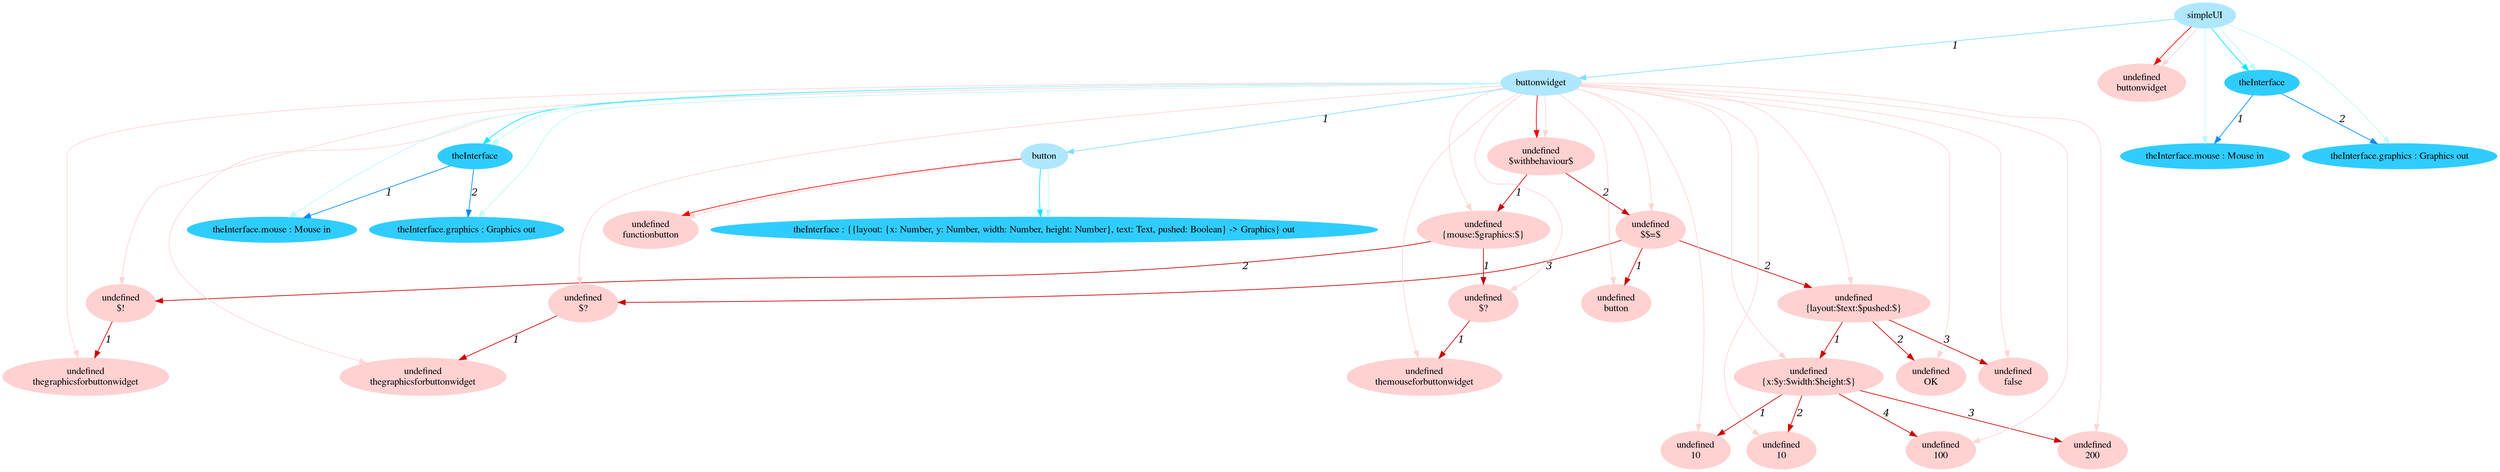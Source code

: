 digraph g{node_16127 [shape="ellipse", style="filled", color="#ffd1d1", fontname="Times", label="undefined
functionbutton" ]
node_16140 [shape="ellipse", style="filled", color="#ffd1d1", fontname="Times", label="undefined
$withbehaviour$" ]
node_16142 [shape="ellipse", style="filled", color="#ffd1d1", fontname="Times", label="undefined
{mouse:$graphics:$}" ]
node_16144 [shape="ellipse", style="filled", color="#ffd1d1", fontname="Times", label="undefined
$?" ]
node_16146 [shape="ellipse", style="filled", color="#ffd1d1", fontname="Times", label="undefined
themouseforbuttonwidget" ]
node_16149 [shape="ellipse", style="filled", color="#ffd1d1", fontname="Times", label="undefined
$!" ]
node_16151 [shape="ellipse", style="filled", color="#ffd1d1", fontname="Times", label="undefined
thegraphicsforbuttonwidget" ]
node_16156 [shape="ellipse", style="filled", color="#ffd1d1", fontname="Times", label="undefined
$$=$" ]
node_16158 [shape="ellipse", style="filled", color="#ffd1d1", fontname="Times", label="undefined
button" ]
node_16160 [shape="ellipse", style="filled", color="#ffd1d1", fontname="Times", label="undefined
{layout:$text:$pushed:$}" ]
node_16162 [shape="ellipse", style="filled", color="#ffd1d1", fontname="Times", label="undefined
{x:$y:$width:$height:$}" ]
node_16164 [shape="ellipse", style="filled", color="#ffd1d1", fontname="Times", label="undefined
10" ]
node_16166 [shape="ellipse", style="filled", color="#ffd1d1", fontname="Times", label="undefined
10" ]
node_16168 [shape="ellipse", style="filled", color="#ffd1d1", fontname="Times", label="undefined
200" ]
node_16170 [shape="ellipse", style="filled", color="#ffd1d1", fontname="Times", label="undefined
100" ]
node_16176 [shape="ellipse", style="filled", color="#ffd1d1", fontname="Times", label="undefined
OK" ]
node_16178 [shape="ellipse", style="filled", color="#ffd1d1", fontname="Times", label="undefined
false" ]
node_16183 [shape="ellipse", style="filled", color="#ffd1d1", fontname="Times", label="undefined
$?" ]
node_16185 [shape="ellipse", style="filled", color="#ffd1d1", fontname="Times", label="undefined
thegraphicsforbuttonwidget" ]
node_16204 [shape="ellipse", style="filled", color="#ffd1d1", fontname="Times", label="undefined
buttonwidget" ]
node_16121 [shape="ellipse", style="filled", color="#afe7ff", fontname="Times", label="simpleUI" ]
node_16122 [shape="ellipse", style="filled", color="#afe7ff", fontname="Times", label="buttonwidget" ]
node_16123 [shape="ellipse", style="filled", color="#afe7ff", fontname="Times", label="button" ]
node_16124 [shape="ellipse", style="filled", color="#2fcdff", fontname="Times", label="theInterface : {{layout: {x: Number, y: Number, width: Number, height: Number}, text: Text, pushed: Boolean} -> Graphics} out" ]
node_16131 [shape="ellipse", style="filled", color="#2fcdff", fontname="Times", label="theInterface" ]
node_16132 [shape="ellipse", style="filled", color="#2fcdff", fontname="Times", label="theInterface.mouse : Mouse in" ]
node_16134 [shape="ellipse", style="filled", color="#2fcdff", fontname="Times", label="theInterface.graphics : Graphics out" ]
node_16195 [shape="ellipse", style="filled", color="#2fcdff", fontname="Times", label="theInterface" ]
node_16196 [shape="ellipse", style="filled", color="#2fcdff", fontname="Times", label="theInterface.mouse : Mouse in" ]
node_16198 [shape="ellipse", style="filled", color="#2fcdff", fontname="Times", label="theInterface.graphics : Graphics out" ]
node_16144 -> node_16146 [dir=forward, arrowHead=normal, fontname="Times-Italic", arrowsize=1, color="#d00000", label="1",  headlabel="", taillabel="" ]
node_16149 -> node_16151 [dir=forward, arrowHead=normal, fontname="Times-Italic", arrowsize=1, color="#d00000", label="1",  headlabel="", taillabel="" ]
node_16142 -> node_16144 [dir=forward, arrowHead=normal, fontname="Times-Italic", arrowsize=1, color="#d00000", label="1",  headlabel="", taillabel="" ]
node_16142 -> node_16149 [dir=forward, arrowHead=normal, fontname="Times-Italic", arrowsize=1, color="#d00000", label="2",  headlabel="", taillabel="" ]
node_16162 -> node_16164 [dir=forward, arrowHead=normal, fontname="Times-Italic", arrowsize=1, color="#d00000", label="1",  headlabel="", taillabel="" ]
node_16162 -> node_16166 [dir=forward, arrowHead=normal, fontname="Times-Italic", arrowsize=1, color="#d00000", label="2",  headlabel="", taillabel="" ]
node_16162 -> node_16168 [dir=forward, arrowHead=normal, fontname="Times-Italic", arrowsize=1, color="#d00000", label="3",  headlabel="", taillabel="" ]
node_16162 -> node_16170 [dir=forward, arrowHead=normal, fontname="Times-Italic", arrowsize=1, color="#d00000", label="4",  headlabel="", taillabel="" ]
node_16160 -> node_16162 [dir=forward, arrowHead=normal, fontname="Times-Italic", arrowsize=1, color="#d00000", label="1",  headlabel="", taillabel="" ]
node_16160 -> node_16176 [dir=forward, arrowHead=normal, fontname="Times-Italic", arrowsize=1, color="#d00000", label="2",  headlabel="", taillabel="" ]
node_16160 -> node_16178 [dir=forward, arrowHead=normal, fontname="Times-Italic", arrowsize=1, color="#d00000", label="3",  headlabel="", taillabel="" ]
node_16183 -> node_16185 [dir=forward, arrowHead=normal, fontname="Times-Italic", arrowsize=1, color="#d00000", label="1",  headlabel="", taillabel="" ]
node_16156 -> node_16158 [dir=forward, arrowHead=normal, fontname="Times-Italic", arrowsize=1, color="#d00000", label="1",  headlabel="", taillabel="" ]
node_16156 -> node_16160 [dir=forward, arrowHead=normal, fontname="Times-Italic", arrowsize=1, color="#d00000", label="2",  headlabel="", taillabel="" ]
node_16156 -> node_16183 [dir=forward, arrowHead=normal, fontname="Times-Italic", arrowsize=1, color="#d00000", label="3",  headlabel="", taillabel="" ]
node_16140 -> node_16142 [dir=forward, arrowHead=normal, fontname="Times-Italic", arrowsize=1, color="#d00000", label="1",  headlabel="", taillabel="" ]
node_16140 -> node_16156 [dir=forward, arrowHead=normal, fontname="Times-Italic", arrowsize=1, color="#d00000", label="2",  headlabel="", taillabel="" ]
node_16123 -> node_16127 [dir=forward, arrowHead=normal, fontname="Times-Italic", arrowsize=1, color="#ff0000", label="",  headlabel="", taillabel="" ]
node_16122 -> node_16140 [dir=forward, arrowHead=normal, fontname="Times-Italic", arrowsize=1, color="#ff0000", label="",  headlabel="", taillabel="" ]
node_16121 -> node_16204 [dir=forward, arrowHead=normal, fontname="Times-Italic", arrowsize=1, color="#ff0000", label="",  headlabel="", taillabel="" ]
node_16123 -> node_16127 [dir=forward, arrowHead=normal, fontname="Times-Italic", arrowsize=1, color="#ffd5d5", label="",  headlabel="", taillabel="" ]
node_16122 -> node_16140 [dir=forward, arrowHead=normal, fontname="Times-Italic", arrowsize=1, color="#ffd5d5", label="",  headlabel="", taillabel="" ]
node_16122 -> node_16142 [dir=forward, arrowHead=normal, fontname="Times-Italic", arrowsize=1, color="#ffd5d5", label="",  headlabel="", taillabel="" ]
node_16122 -> node_16144 [dir=forward, arrowHead=normal, fontname="Times-Italic", arrowsize=1, color="#ffd5d5", label="",  headlabel="", taillabel="" ]
node_16122 -> node_16146 [dir=forward, arrowHead=normal, fontname="Times-Italic", arrowsize=1, color="#ffd5d5", label="",  headlabel="", taillabel="" ]
node_16122 -> node_16149 [dir=forward, arrowHead=normal, fontname="Times-Italic", arrowsize=1, color="#ffd5d5", label="",  headlabel="", taillabel="" ]
node_16122 -> node_16151 [dir=forward, arrowHead=normal, fontname="Times-Italic", arrowsize=1, color="#ffd5d5", label="",  headlabel="", taillabel="" ]
node_16122 -> node_16156 [dir=forward, arrowHead=normal, fontname="Times-Italic", arrowsize=1, color="#ffd5d5", label="",  headlabel="", taillabel="" ]
node_16122 -> node_16158 [dir=forward, arrowHead=normal, fontname="Times-Italic", arrowsize=1, color="#ffd5d5", label="",  headlabel="", taillabel="" ]
node_16122 -> node_16160 [dir=forward, arrowHead=normal, fontname="Times-Italic", arrowsize=1, color="#ffd5d5", label="",  headlabel="", taillabel="" ]
node_16122 -> node_16162 [dir=forward, arrowHead=normal, fontname="Times-Italic", arrowsize=1, color="#ffd5d5", label="",  headlabel="", taillabel="" ]
node_16122 -> node_16164 [dir=forward, arrowHead=normal, fontname="Times-Italic", arrowsize=1, color="#ffd5d5", label="",  headlabel="", taillabel="" ]
node_16122 -> node_16166 [dir=forward, arrowHead=normal, fontname="Times-Italic", arrowsize=1, color="#ffd5d5", label="",  headlabel="", taillabel="" ]
node_16122 -> node_16168 [dir=forward, arrowHead=normal, fontname="Times-Italic", arrowsize=1, color="#ffd5d5", label="",  headlabel="", taillabel="" ]
node_16122 -> node_16170 [dir=forward, arrowHead=normal, fontname="Times-Italic", arrowsize=1, color="#ffd5d5", label="",  headlabel="", taillabel="" ]
node_16122 -> node_16176 [dir=forward, arrowHead=normal, fontname="Times-Italic", arrowsize=1, color="#ffd5d5", label="",  headlabel="", taillabel="" ]
node_16122 -> node_16178 [dir=forward, arrowHead=normal, fontname="Times-Italic", arrowsize=1, color="#ffd5d5", label="",  headlabel="", taillabel="" ]
node_16122 -> node_16183 [dir=forward, arrowHead=normal, fontname="Times-Italic", arrowsize=1, color="#ffd5d5", label="",  headlabel="", taillabel="" ]
node_16122 -> node_16185 [dir=forward, arrowHead=normal, fontname="Times-Italic", arrowsize=1, color="#ffd5d5", label="",  headlabel="", taillabel="" ]
node_16121 -> node_16204 [dir=forward, arrowHead=normal, fontname="Times-Italic", arrowsize=1, color="#ffd5d5", label="",  headlabel="", taillabel="" ]
node_16123 -> node_16124 [dir=forward, arrowHead=normal, fontname="Times-Italic", arrowsize=1, color="#00e8ff", label="",  headlabel="", taillabel="" ]
node_16122 -> node_16131 [dir=forward, arrowHead=normal, fontname="Times-Italic", arrowsize=1, color="#00e8ff", label="",  headlabel="", taillabel="" ]
node_16121 -> node_16195 [dir=forward, arrowHead=normal, fontname="Times-Italic", arrowsize=1, color="#00e8ff", label="",  headlabel="", taillabel="" ]
node_16123 -> node_16124 [dir=forward, arrowHead=normal, fontname="Times-Italic", arrowsize=1, color="#bef9ff", label="",  headlabel="", taillabel="" ]
node_16122 -> node_16132 [dir=forward, arrowHead=normal, fontname="Times-Italic", arrowsize=1, color="#bef9ff", label="",  headlabel="", taillabel="" ]
node_16122 -> node_16134 [dir=forward, arrowHead=normal, fontname="Times-Italic", arrowsize=1, color="#bef9ff", label="",  headlabel="", taillabel="" ]
node_16122 -> node_16131 [dir=forward, arrowHead=normal, fontname="Times-Italic", arrowsize=1, color="#bef9ff", label="",  headlabel="", taillabel="" ]
node_16121 -> node_16196 [dir=forward, arrowHead=normal, fontname="Times-Italic", arrowsize=1, color="#bef9ff", label="",  headlabel="", taillabel="" ]
node_16121 -> node_16198 [dir=forward, arrowHead=normal, fontname="Times-Italic", arrowsize=1, color="#bef9ff", label="",  headlabel="", taillabel="" ]
node_16121 -> node_16195 [dir=forward, arrowHead=normal, fontname="Times-Italic", arrowsize=1, color="#bef9ff", label="",  headlabel="", taillabel="" ]
node_16131 -> node_16132 [dir=forward, arrowHead=normal, fontname="Times-Italic", arrowsize=1, color="#008cff", label="1",  headlabel="", taillabel="" ]
node_16131 -> node_16134 [dir=forward, arrowHead=normal, fontname="Times-Italic", arrowsize=1, color="#008cff", label="2",  headlabel="", taillabel="" ]
node_16195 -> node_16196 [dir=forward, arrowHead=normal, fontname="Times-Italic", arrowsize=1, color="#008cff", label="1",  headlabel="", taillabel="" ]
node_16195 -> node_16198 [dir=forward, arrowHead=normal, fontname="Times-Italic", arrowsize=1, color="#008cff", label="2",  headlabel="", taillabel="" ]
node_16122 -> node_16123 [dir=forward, arrowHead=normal, fontname="Times-Italic", arrowsize=1, color="#81ddff", label="1",  headlabel="", taillabel="" ]
node_16121 -> node_16122 [dir=forward, arrowHead=normal, fontname="Times-Italic", arrowsize=1, color="#81ddff", label="1",  headlabel="", taillabel="" ]
}